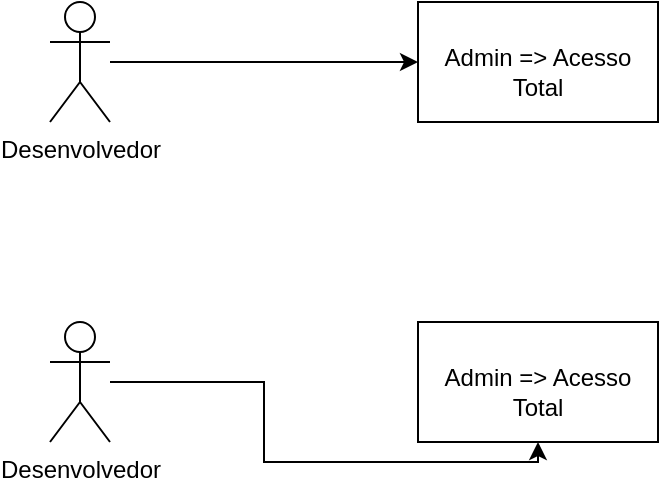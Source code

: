 <mxfile version="26.2.2">
  <diagram name="Página-1" id="6RGqMpReRavRvvqiadKe">
    <mxGraphModel dx="874" dy="431" grid="1" gridSize="10" guides="1" tooltips="1" connect="1" arrows="1" fold="1" page="1" pageScale="1" pageWidth="827" pageHeight="1169" math="0" shadow="0">
      <root>
        <mxCell id="0" />
        <mxCell id="1" parent="0" />
        <mxCell id="reh0nbrDITSiX6gCGm1G-3" value="" style="edgeStyle=orthogonalEdgeStyle;rounded=0;orthogonalLoop=1;jettySize=auto;html=1;" edge="1" parent="1" source="reh0nbrDITSiX6gCGm1G-1" target="reh0nbrDITSiX6gCGm1G-2">
          <mxGeometry relative="1" as="geometry" />
        </mxCell>
        <mxCell id="reh0nbrDITSiX6gCGm1G-1" value="Desenvolvedor" style="shape=umlActor;verticalLabelPosition=bottom;verticalAlign=top;html=1;" vertex="1" parent="1">
          <mxGeometry x="110" y="150" width="30" height="60" as="geometry" />
        </mxCell>
        <mxCell id="reh0nbrDITSiX6gCGm1G-2" value="&lt;div&gt;&lt;br&gt;&lt;/div&gt;Admin =&amp;gt; Acesso Total" style="whiteSpace=wrap;html=1;verticalAlign=top;" vertex="1" parent="1">
          <mxGeometry x="294" y="150" width="120" height="60" as="geometry" />
        </mxCell>
        <mxCell id="reh0nbrDITSiX6gCGm1G-4" value="" style="edgeStyle=orthogonalEdgeStyle;rounded=0;orthogonalLoop=1;jettySize=auto;html=1;" edge="1" source="reh0nbrDITSiX6gCGm1G-5" target="reh0nbrDITSiX6gCGm1G-6" parent="1">
          <mxGeometry relative="1" as="geometry">
            <Array as="points">
              <mxPoint x="217" y="340" />
              <mxPoint x="217" y="380" />
              <mxPoint x="354" y="380" />
            </Array>
          </mxGeometry>
        </mxCell>
        <mxCell id="reh0nbrDITSiX6gCGm1G-5" value="Desenvolvedor" style="shape=umlActor;verticalLabelPosition=bottom;verticalAlign=top;html=1;" vertex="1" parent="1">
          <mxGeometry x="110" y="310" width="30" height="60" as="geometry" />
        </mxCell>
        <mxCell id="reh0nbrDITSiX6gCGm1G-6" value="&lt;div&gt;&lt;br&gt;&lt;/div&gt;Admin =&amp;gt; Acesso Total" style="whiteSpace=wrap;html=1;verticalAlign=top;" vertex="1" parent="1">
          <mxGeometry x="294" y="310" width="120" height="60" as="geometry" />
        </mxCell>
      </root>
    </mxGraphModel>
  </diagram>
</mxfile>
